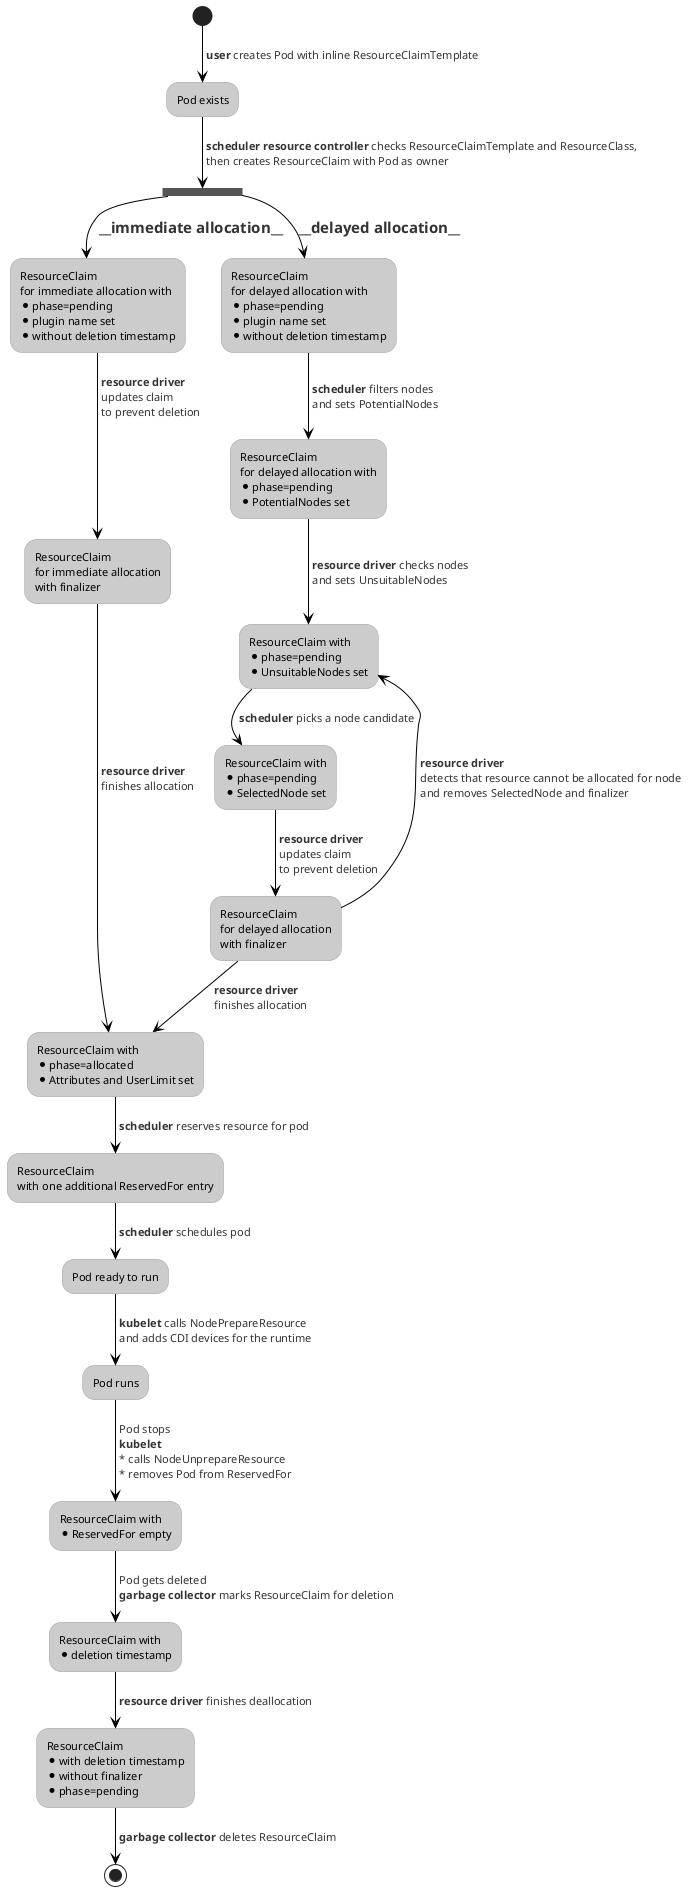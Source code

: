 @startuml
!theme reddress-lightblue

(*) -->[ **user** creates Pod with inline ResourceClaimTemplate ] "Pod exists"
-->[ **scheduler resource controller** checks ResourceClaimTemplate and ResourceClass,\l then creates ResourceClaim with Pod as owner ] ==B1==

==B1== -->[= __immediate allocation__] "ResourceClaim\lfor immediate allocation with\l* phase=pending\l* plugin name set\l* without deletion timestamp"
  -->[ **resource driver**\l updates claim\l to prevent deletion] "ResourceClaim\lfor immediate allocation\lwith finalizer"
  -->[ **resource driver**\l finishes allocation] "ResourceClaim with\l* phase=allocated\n* Attributes and UserLimit set" as ALLOCATED


==B1== -->[= __delayed allocation__] "ResourceClaim\lfor delayed allocation with\l* phase=pending\l* plugin name set\l* without deletion timestamp"
  -->[ **scheduler** filters nodes\l and sets PotentialNodes ] "ResourceClaim\lfor delayed allocation with\l* phase=pending\l* PotentialNodes set"
  -->[ **resource driver** checks nodes\l and sets UnsuitableNodes] "ResourceClaim with\l* phase=pending\l* UnsuitableNodes set" as READY_FOR_SCHEDULING
  -->[ **scheduler** picks a node candidate ] "ResourceClaim with\l* phase=pending\l* SelectedNode set"
  -->[ **resource driver**\l updates claim\l to prevent deletion] "ResourceClaim\lfor delayed allocation\lwith finalizer" as ALLOCATING
  -->[ **resource driver**\l finishes allocation ] ALLOCATED

  ALLOCATING -->[ **resource driver**\l detects that resource cannot be allocated for node\n and removes SelectedNode and finalizer ] READY_FOR_SCHEDULING

ALLOCATED -->[ **scheduler** reserves resource for pod ]  "ResourceClaim\lwith one additional ReservedFor entry"
-->[ **scheduler** schedules pod ] "Pod ready to run"
-->[ **kubelet** calls NodePrepareResource\l and adds CDI devices for the runtime ] "Pod runs"
-->[ Pod stops\l **kubelet**\l * calls NodeUnprepareResource\l * removes Pod from ReservedFor] "ResourceClaim with\l* ReservedFor empty"
-->[ Pod gets deleted\l **garbage collector** marks ResourceClaim for deletion ] "ResourceClaim with\l* deletion timestamp"
-->[ **resource driver** finishes deallocation ] "ResourceClaim\l* with deletion timestamp\l* without finalizer\l* phase=pending"
-->[ **garbage collector** deletes ResourceClaim ] (*)
@enduml
